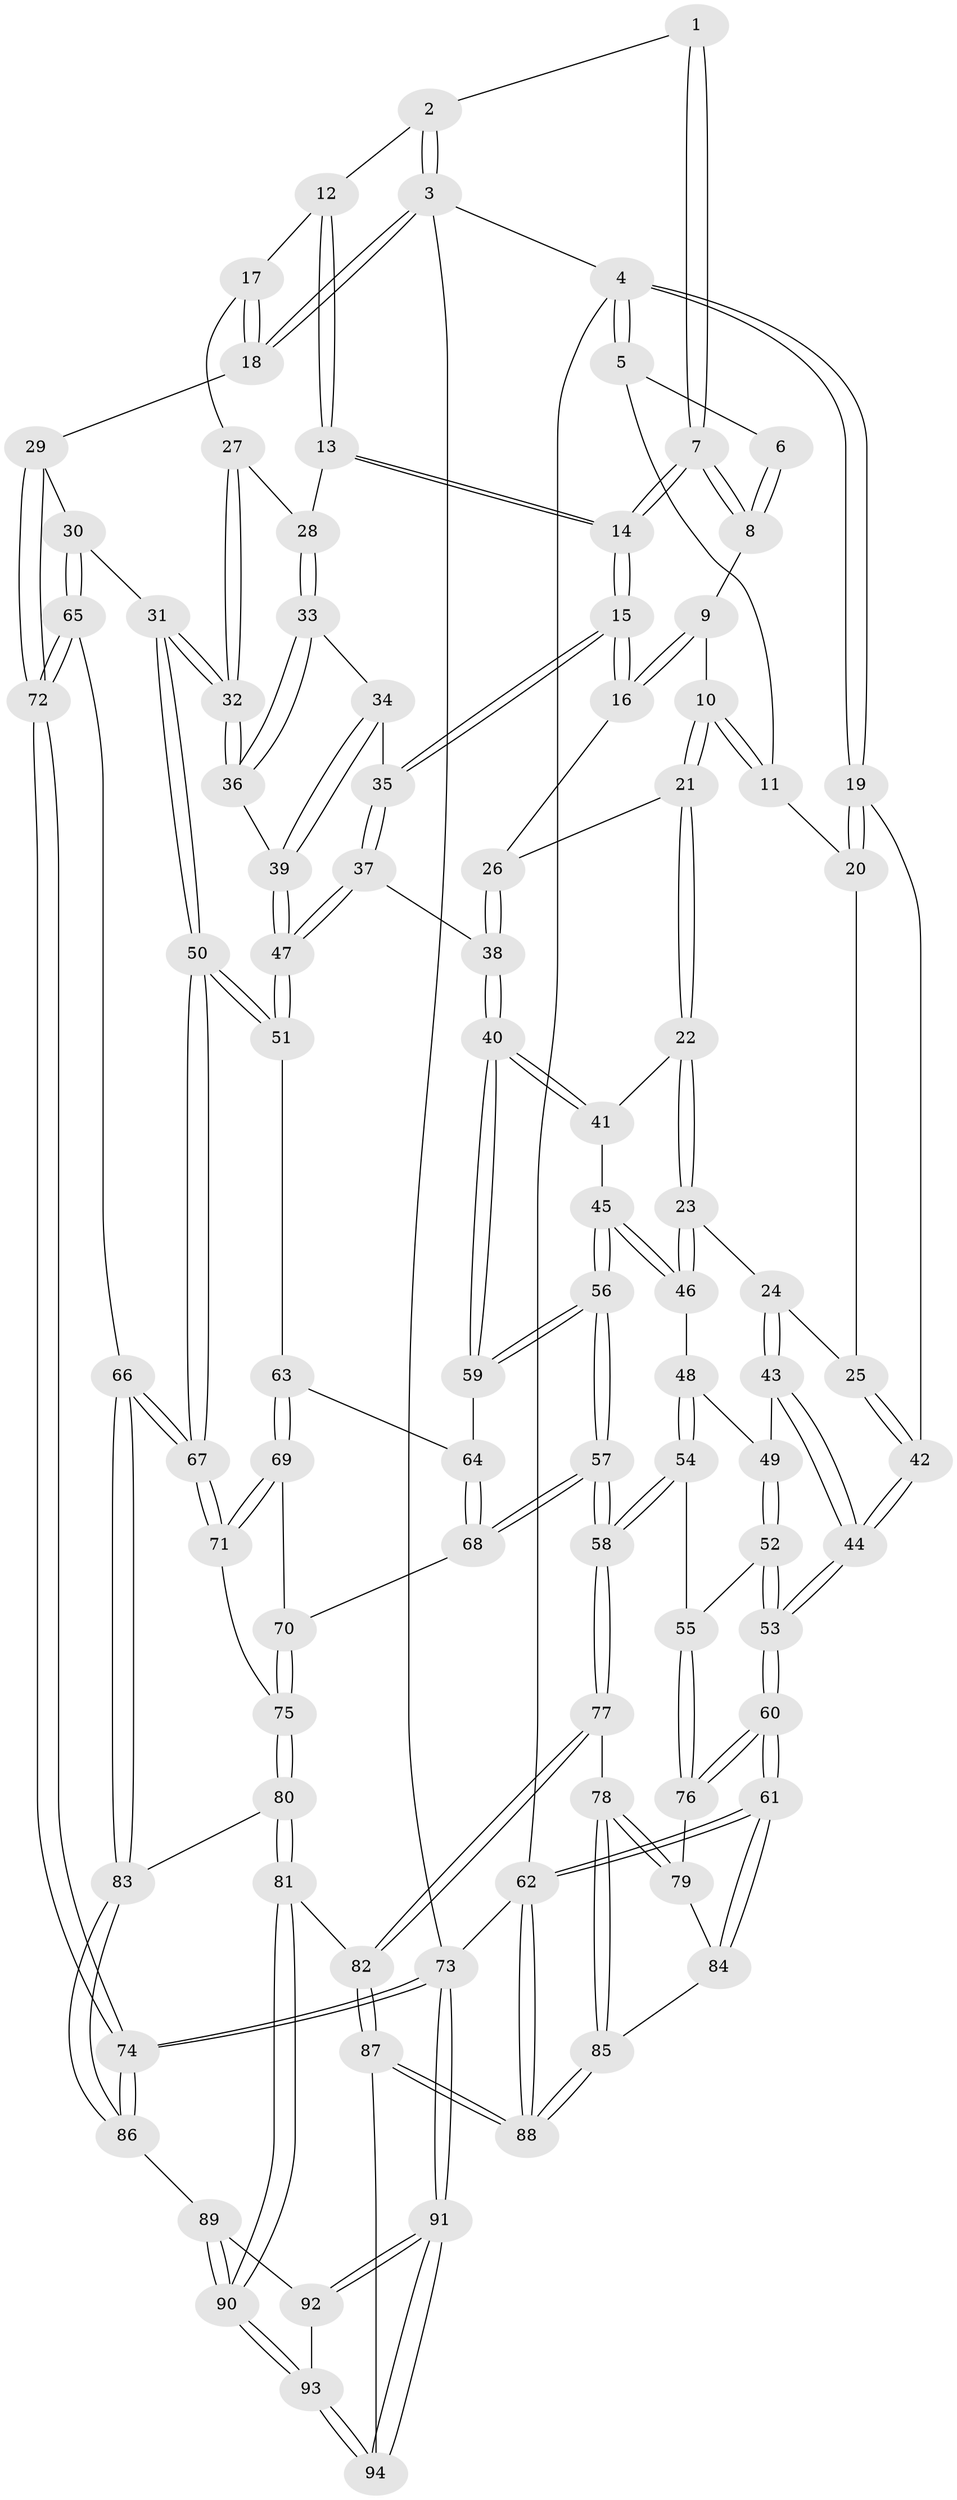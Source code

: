 // coarse degree distribution, {2: 0.1206896551724138, 5: 0.1206896551724138, 4: 0.1206896551724138, 3: 0.6379310344827587}
// Generated by graph-tools (version 1.1) at 2025/54/03/04/25 22:54:40]
// undirected, 94 vertices, 232 edges
graph export_dot {
  node [color=gray90,style=filled];
  1 [pos="+0.622948212144262+0"];
  2 [pos="+0.7771242973035973+0"];
  3 [pos="+1+0"];
  4 [pos="+0+0"];
  5 [pos="+0.2666788916748451+0"];
  6 [pos="+0.4222367419308154+0"];
  7 [pos="+0.5618258312322563+0.13623785870561125"];
  8 [pos="+0.46313915052377214+0.10455885576418085"];
  9 [pos="+0.43662542901166307+0.11695334063231995"];
  10 [pos="+0.2850102930451189+0.13009359724177946"];
  11 [pos="+0.2578053676991014+0.09065220567685778"];
  12 [pos="+0.7911410140055652+0.06022582992463487"];
  13 [pos="+0.6771743854708651+0.18800658893709085"];
  14 [pos="+0.601537601170787+0.2077282562317507"];
  15 [pos="+0.579359412126033+0.25092830385678955"];
  16 [pos="+0.44334954933992143+0.23906551993068995"];
  17 [pos="+0.9123978546943522+0.17758433393608056"];
  18 [pos="+1+0.20823886653409593"];
  19 [pos="+0+0"];
  20 [pos="+0.1107384953690489+0.14742862175027002"];
  21 [pos="+0.30627560552027877+0.2563095826660389"];
  22 [pos="+0.30268821491872083+0.2644092481577104"];
  23 [pos="+0.21955904484816183+0.33328914536553744"];
  24 [pos="+0.10098415209424859+0.30768542492218737"];
  25 [pos="+0.09868635418731156+0.3053454411240525"];
  26 [pos="+0.38521697490126694+0.2543862549831855"];
  27 [pos="+0.8689030754279451+0.23212552977180598"];
  28 [pos="+0.744168829029296+0.24644269999387472"];
  29 [pos="+1+0.42036125080579145"];
  30 [pos="+1+0.4522755593802986"];
  31 [pos="+0.9432251044225483+0.4585535296456484"];
  32 [pos="+0.8423352929835546+0.3717413798445395"];
  33 [pos="+0.7533496685339346+0.2802218218446908"];
  34 [pos="+0.7081996389297847+0.34208782457805703"];
  35 [pos="+0.5798028590205461+0.32473681421436207"];
  36 [pos="+0.8365803539922574+0.3709677121722019"];
  37 [pos="+0.5455393841000246+0.4362153756914275"];
  38 [pos="+0.5376265920877044+0.4395910630483808"];
  39 [pos="+0.760783410751208+0.39196029088259693"];
  40 [pos="+0.5206312607332372+0.44936992049423774"];
  41 [pos="+0.37230791794718376+0.3630927039903207"];
  42 [pos="+0+0.2505883016476434"];
  43 [pos="+0.06343824899125537+0.4264847420818813"];
  44 [pos="+0+0.44768009277074206"];
  45 [pos="+0.3027560518747637+0.48283506186070113"];
  46 [pos="+0.22813447792095445+0.4113522834010285"];
  47 [pos="+0.6622854392150954+0.5025790655966537"];
  48 [pos="+0.14526737748139376+0.49245021239656417"];
  49 [pos="+0.0644749447307049+0.4284331446517119"];
  50 [pos="+0.8120479196658673+0.5868529735785688"];
  51 [pos="+0.685779073898413+0.5361978734546029"];
  52 [pos="+0.011137706754442889+0.5879652702520125"];
  53 [pos="+0+0.6048985845459581"];
  54 [pos="+0.13730238232916078+0.6090386810681527"];
  55 [pos="+0.1317739580450839+0.6102924031484006"];
  56 [pos="+0.37574578459980956+0.6113800443962754"];
  57 [pos="+0.3555298309363027+0.6789061483485536"];
  58 [pos="+0.3463821105679983+0.6929031164634478"];
  59 [pos="+0.46111451016413296+0.5212534669663211"];
  60 [pos="+0+0.8747791455731592"];
  61 [pos="+0+0.9384866020224129"];
  62 [pos="+0+1"];
  63 [pos="+0.6442979609656921+0.6128326526662103"];
  64 [pos="+0.5874223060064322+0.616349092712643"];
  65 [pos="+0.9195405392109416+0.7807143748965736"];
  66 [pos="+0.8561536436743797+0.7633478965677462"];
  67 [pos="+0.8336552484291548+0.7240614309777428"];
  68 [pos="+0.4658632709532296+0.675710003189083"];
  69 [pos="+0.6440946625428056+0.613872398760542"];
  70 [pos="+0.5702716794322272+0.6864097274154677"];
  71 [pos="+0.6675383750006249+0.7133272898038975"];
  72 [pos="+1+0.9286661872514144"];
  73 [pos="+1+1"];
  74 [pos="+1+1"];
  75 [pos="+0.6313705413016771+0.7420179592291961"];
  76 [pos="+0.06742518431496317+0.742011842728792"];
  77 [pos="+0.3466157580665443+0.7194789671680508"];
  78 [pos="+0.3225525328548626+0.7400156079812139"];
  79 [pos="+0.13417245333851766+0.8024305236999096"];
  80 [pos="+0.6122477174272278+0.8114189554382931"];
  81 [pos="+0.5292396482481359+0.8923151219353401"];
  82 [pos="+0.40466353672053523+0.799634524945035"];
  83 [pos="+0.8067502527399498+0.8157546571190961"];
  84 [pos="+0.11646057575395494+0.8312346346970575"];
  85 [pos="+0.16385675989655754+1"];
  86 [pos="+0.7779648570056069+0.8844830902065233"];
  87 [pos="+0.21936484348617807+1"];
  88 [pos="+0.08253338101847803+1"];
  89 [pos="+0.7714285935688486+0.8935914179714557"];
  90 [pos="+0.5445156180551659+0.9311436331527133"];
  91 [pos="+0.7724529707201829+1"];
  92 [pos="+0.7709567694653365+0.9022753536056862"];
  93 [pos="+0.5546612787329445+1"];
  94 [pos="+0.5581927996969128+1"];
  1 -- 2;
  1 -- 7;
  1 -- 7;
  2 -- 3;
  2 -- 3;
  2 -- 12;
  3 -- 4;
  3 -- 18;
  3 -- 18;
  3 -- 73;
  4 -- 5;
  4 -- 5;
  4 -- 19;
  4 -- 19;
  4 -- 62;
  5 -- 6;
  5 -- 11;
  6 -- 8;
  6 -- 8;
  7 -- 8;
  7 -- 8;
  7 -- 14;
  7 -- 14;
  8 -- 9;
  9 -- 10;
  9 -- 16;
  9 -- 16;
  10 -- 11;
  10 -- 11;
  10 -- 21;
  10 -- 21;
  11 -- 20;
  12 -- 13;
  12 -- 13;
  12 -- 17;
  13 -- 14;
  13 -- 14;
  13 -- 28;
  14 -- 15;
  14 -- 15;
  15 -- 16;
  15 -- 16;
  15 -- 35;
  15 -- 35;
  16 -- 26;
  17 -- 18;
  17 -- 18;
  17 -- 27;
  18 -- 29;
  19 -- 20;
  19 -- 20;
  19 -- 42;
  20 -- 25;
  21 -- 22;
  21 -- 22;
  21 -- 26;
  22 -- 23;
  22 -- 23;
  22 -- 41;
  23 -- 24;
  23 -- 46;
  23 -- 46;
  24 -- 25;
  24 -- 43;
  24 -- 43;
  25 -- 42;
  25 -- 42;
  26 -- 38;
  26 -- 38;
  27 -- 28;
  27 -- 32;
  27 -- 32;
  28 -- 33;
  28 -- 33;
  29 -- 30;
  29 -- 72;
  29 -- 72;
  30 -- 31;
  30 -- 65;
  30 -- 65;
  31 -- 32;
  31 -- 32;
  31 -- 50;
  31 -- 50;
  32 -- 36;
  32 -- 36;
  33 -- 34;
  33 -- 36;
  33 -- 36;
  34 -- 35;
  34 -- 39;
  34 -- 39;
  35 -- 37;
  35 -- 37;
  36 -- 39;
  37 -- 38;
  37 -- 47;
  37 -- 47;
  38 -- 40;
  38 -- 40;
  39 -- 47;
  39 -- 47;
  40 -- 41;
  40 -- 41;
  40 -- 59;
  40 -- 59;
  41 -- 45;
  42 -- 44;
  42 -- 44;
  43 -- 44;
  43 -- 44;
  43 -- 49;
  44 -- 53;
  44 -- 53;
  45 -- 46;
  45 -- 46;
  45 -- 56;
  45 -- 56;
  46 -- 48;
  47 -- 51;
  47 -- 51;
  48 -- 49;
  48 -- 54;
  48 -- 54;
  49 -- 52;
  49 -- 52;
  50 -- 51;
  50 -- 51;
  50 -- 67;
  50 -- 67;
  51 -- 63;
  52 -- 53;
  52 -- 53;
  52 -- 55;
  53 -- 60;
  53 -- 60;
  54 -- 55;
  54 -- 58;
  54 -- 58;
  55 -- 76;
  55 -- 76;
  56 -- 57;
  56 -- 57;
  56 -- 59;
  56 -- 59;
  57 -- 58;
  57 -- 58;
  57 -- 68;
  57 -- 68;
  58 -- 77;
  58 -- 77;
  59 -- 64;
  60 -- 61;
  60 -- 61;
  60 -- 76;
  60 -- 76;
  61 -- 62;
  61 -- 62;
  61 -- 84;
  61 -- 84;
  62 -- 88;
  62 -- 88;
  62 -- 73;
  63 -- 64;
  63 -- 69;
  63 -- 69;
  64 -- 68;
  64 -- 68;
  65 -- 66;
  65 -- 72;
  65 -- 72;
  66 -- 67;
  66 -- 67;
  66 -- 83;
  66 -- 83;
  67 -- 71;
  67 -- 71;
  68 -- 70;
  69 -- 70;
  69 -- 71;
  69 -- 71;
  70 -- 75;
  70 -- 75;
  71 -- 75;
  72 -- 74;
  72 -- 74;
  73 -- 74;
  73 -- 74;
  73 -- 91;
  73 -- 91;
  74 -- 86;
  74 -- 86;
  75 -- 80;
  75 -- 80;
  76 -- 79;
  77 -- 78;
  77 -- 82;
  77 -- 82;
  78 -- 79;
  78 -- 79;
  78 -- 85;
  78 -- 85;
  79 -- 84;
  80 -- 81;
  80 -- 81;
  80 -- 83;
  81 -- 82;
  81 -- 90;
  81 -- 90;
  82 -- 87;
  82 -- 87;
  83 -- 86;
  83 -- 86;
  84 -- 85;
  85 -- 88;
  85 -- 88;
  86 -- 89;
  87 -- 88;
  87 -- 88;
  87 -- 94;
  89 -- 90;
  89 -- 90;
  89 -- 92;
  90 -- 93;
  90 -- 93;
  91 -- 92;
  91 -- 92;
  91 -- 94;
  91 -- 94;
  92 -- 93;
  93 -- 94;
  93 -- 94;
}
